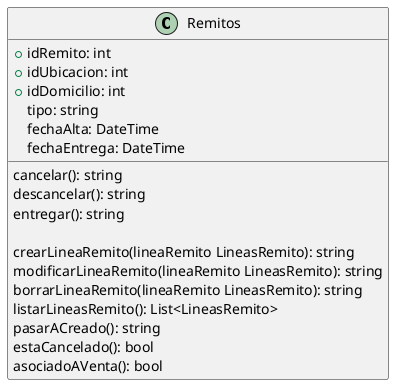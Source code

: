 @startuml Remitos
class Remitos{
    +idRemito: int
    +idUbicacion: int
    +idDomicilio: int
    tipo: string
    fechaAlta: DateTime
    fechaEntrega: DateTime
    
    cancelar(): string
    descancelar(): string
    entregar(): string

    crearLineaRemito(lineaRemito LineasRemito): string
    modificarLineaRemito(lineaRemito LineasRemito): string
    borrarLineaRemito(lineaRemito LineasRemito): string
    listarLineasRemito(): List<LineasRemito>
    pasarACreado(): string
    estaCancelado(): bool
    asociadoAVenta(): bool
}
@enduml